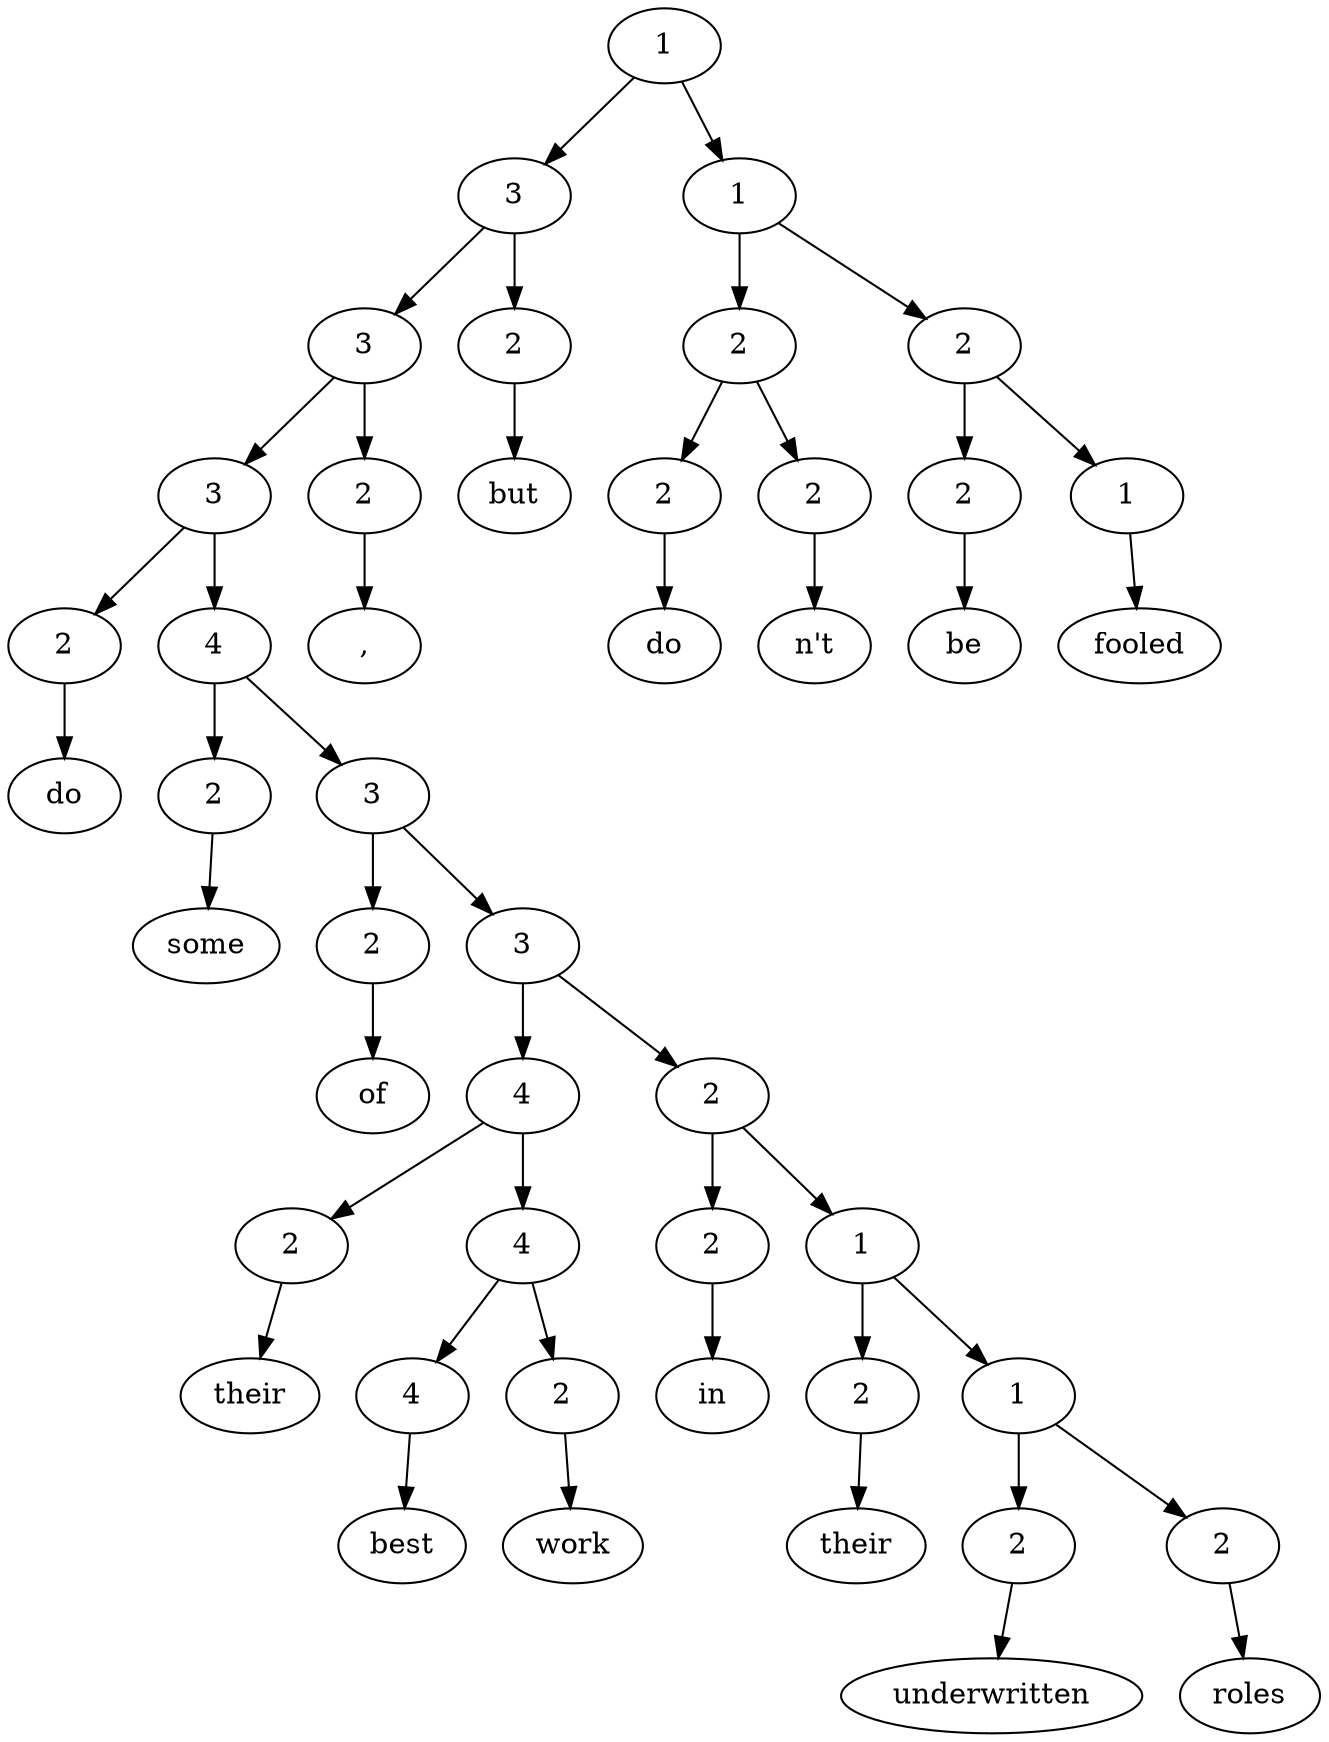 digraph G{Node0 [label="1"]
Node0 -> Node1
Node0 -> Node36
Node1 [label="3"]
Node1 -> Node2
Node1 -> Node34
Node36 [label="1"]
Node36 -> Node37
Node36 -> Node42
Node2 [label="3"]
Node2 -> Node3
Node2 -> Node32
Node34 [label="2"]
Node34 -> Node35
Node37 [label="2"]
Node37 -> Node38
Node37 -> Node40
Node42 [label="2"]
Node42 -> Node43
Node42 -> Node45
Node3 [label="3"]
Node3 -> Node4
Node3 -> Node6
Node32 [label="2"]
Node32 -> Node33
Node35 [label="but"]
Node38 [label="2"]
Node38 -> Node39
Node40 [label="2"]
Node40 -> Node41
Node43 [label="2"]
Node43 -> Node44
Node45 [label="1"]
Node45 -> Node46
Node4 [label="2"]
Node4 -> Node5
Node6 [label="4"]
Node6 -> Node7
Node6 -> Node9
Node33 [label=","]
Node39 [label="do"]
Node41 [label="n't"]
Node44 [label="be"]
Node46 [label="fooled"]
Node5 [label="do"]
Node7 [label="2"]
Node7 -> Node8
Node9 [label="3"]
Node9 -> Node10
Node9 -> Node12
Node8 [label="some"]
Node10 [label="2"]
Node10 -> Node11
Node12 [label="3"]
Node12 -> Node13
Node12 -> Node21
Node11 [label="of"]
Node13 [label="4"]
Node13 -> Node14
Node13 -> Node16
Node21 [label="2"]
Node21 -> Node22
Node21 -> Node24
Node14 [label="2"]
Node14 -> Node15
Node16 [label="4"]
Node16 -> Node17
Node16 -> Node19
Node22 [label="2"]
Node22 -> Node23
Node24 [label="1"]
Node24 -> Node25
Node24 -> Node27
Node15 [label="their"]
Node17 [label="4"]
Node17 -> Node18
Node19 [label="2"]
Node19 -> Node20
Node23 [label="in"]
Node25 [label="2"]
Node25 -> Node26
Node27 [label="1"]
Node27 -> Node28
Node27 -> Node30
Node18 [label="best"]
Node20 [label="work"]
Node26 [label="their"]
Node28 [label="2"]
Node28 -> Node29
Node30 [label="2"]
Node30 -> Node31
Node29 [label="underwritten"]
Node31 [label="roles"]
}